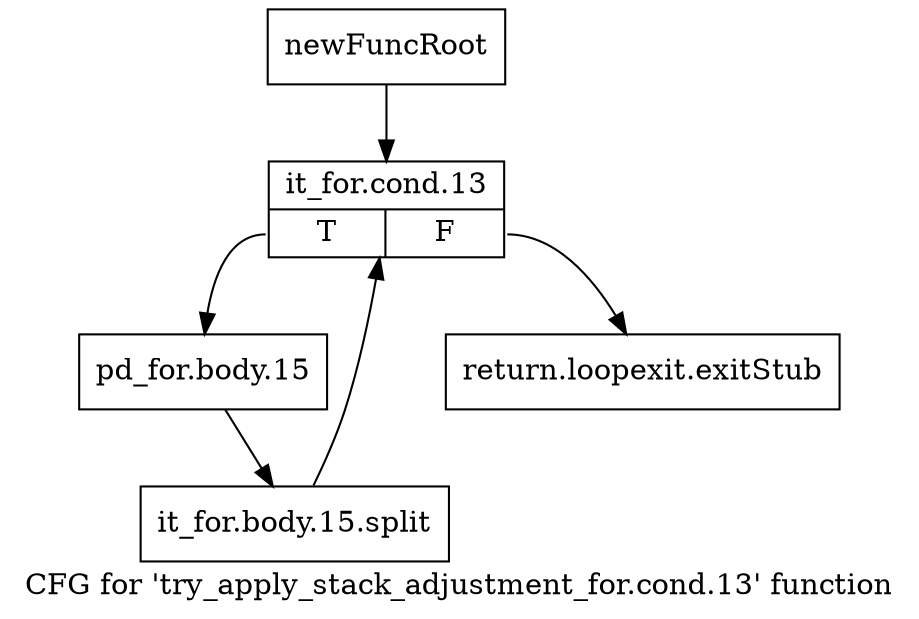 digraph "CFG for 'try_apply_stack_adjustment_for.cond.13' function" {
	label="CFG for 'try_apply_stack_adjustment_for.cond.13' function";

	Node0xbade1d0 [shape=record,label="{newFuncRoot}"];
	Node0xbade1d0 -> Node0xbade270;
	Node0xbade220 [shape=record,label="{return.loopexit.exitStub}"];
	Node0xbade270 [shape=record,label="{it_for.cond.13|{<s0>T|<s1>F}}"];
	Node0xbade270:s0 -> Node0xbade2c0;
	Node0xbade270:s1 -> Node0xbade220;
	Node0xbade2c0 [shape=record,label="{pd_for.body.15}"];
	Node0xbade2c0 -> Node0xf94b8a0;
	Node0xf94b8a0 [shape=record,label="{it_for.body.15.split}"];
	Node0xf94b8a0 -> Node0xbade270;
}
